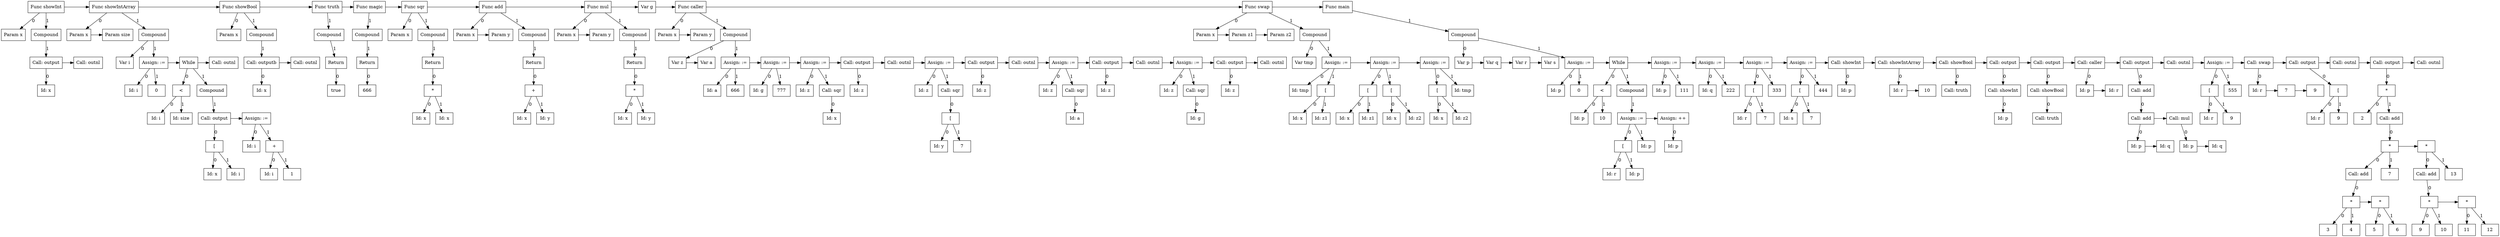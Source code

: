 digraph G {
node5 [label="Func showInt"; shape=box];
subgraph childNames_5 {
rankdir="LR"; rank="same"; ordering=out
node0 [label="Param x"; shape=box];
node4 [label="Compound"; shape=box];
}

subgraph childPtrs_5 {
rankdir="TB";
node5 -> node0 [label="0"];
node5 -> node4 [label="1"];
}

subgraph childNames_4 {
rankdir="LR"; rank="same"; ordering=out
node2 [label="Call: output"; shape=box];
}

subgraph childPtrs_4 {
rankdir="TB";
node4 -> node2 [label="1"];
}

subgraph childNames_2 {
rankdir="LR"; rank="same"; ordering=out
node1 [label="Id: x"; shape=box];
}

subgraph childPtrs_2 {
rankdir="TB";
node2 -> node1 [label="0"];
}

subgraph SibNames_2 {
rankdir="LR"; rank="same";
node2 [label="Call: output"; shape=box];
node3 [label="Call: outnl"; shape=box];
}

subgraph SibPtrs_2 {
rankdir="LR";
node2 -> node3;
}

subgraph SibNames_5 {
rankdir="LR"; rank="same";
node5 [label="Func showInt"; shape=box];
node28 [label="Func showIntArray"; shape=box];
node34 [label="Func showBool"; shape=box];
node38 [label="Func truth"; shape=box];
node42 [label="Func magic"; shape=box];
node49 [label="Func sqr"; shape=box];
node57 [label="Func add"; shape=box];
node65 [label="Func mul"; shape=box];
node66 [label="Var g"; shape=box];
node108 [label="Func caller"; shape=box];
node131 [label="Func swap"; shape=box];
node230 [label="Func main"; shape=box];
}

subgraph SibPtrs_5 {
rankdir="LR";
node5 -> node28;
node28 -> node34;
node34 -> node38;
node38 -> node42;
node42 -> node49;
node49 -> node57;
node57 -> node65;
node65 -> node66;
node66 -> node108;
node108 -> node131;
node131 -> node230;
}

subgraph childNames_28 {
rankdir="LR"; rank="same"; ordering=out
node6 [label="Param x"; shape=box];
node27 [label="Compound"; shape=box];
}

subgraph childPtrs_28 {
rankdir="TB";
node28 -> node6 [label="0"];
node28 -> node27 [label="1"];
}

subgraph SibNames_6 {
rankdir="LR"; rank="same";
node6 [label="Param x"; shape=box];
node7 [label="Param size"; shape=box];
}

subgraph SibPtrs_6 {
rankdir="LR";
node6 -> node7;
}

subgraph childNames_27 {
rankdir="LR"; rank="same"; ordering=out
node8 [label="Var i"; shape=box];
node11 [label="Assign: :="; shape=box];
}

subgraph childPtrs_27 {
rankdir="TB";
node27 -> node8 [label="0"];
node27 -> node11 [label="1"];
}

subgraph childNames_11 {
rankdir="LR"; rank="same"; ordering=out
node9 [label="Id: i"; shape=box];
node10 [label="0"; shape=box];
}

subgraph childPtrs_11 {
rankdir="TB";
node11 -> node9 [label="0"];
node11 -> node10 [label="1"];
}

subgraph SibNames_11 {
rankdir="LR"; rank="same";
node11 [label="Assign: :="; shape=box];
node25 [label="While"; shape=box];
node26 [label="Call: outnl"; shape=box];
}

subgraph SibPtrs_11 {
rankdir="LR";
node11 -> node25;
node25 -> node26;
}

subgraph childNames_25 {
rankdir="LR"; rank="same"; ordering=out
node14 [label="<"; shape=box];
node24 [label="Compound"; shape=box];
}

subgraph childPtrs_25 {
rankdir="TB";
node25 -> node14 [label="0"];
node25 -> node24 [label="1"];
}

subgraph childNames_14 {
rankdir="LR"; rank="same"; ordering=out
node12 [label="Id: i"; shape=box];
node13 [label="Id: size"; shape=box];
}

subgraph childPtrs_14 {
rankdir="TB";
node14 -> node12 [label="0"];
node14 -> node13 [label="1"];
}

subgraph childNames_24 {
rankdir="LR"; rank="same"; ordering=out
node18 [label="Call: output"; shape=box];
}

subgraph childPtrs_24 {
rankdir="TB";
node24 -> node18 [label="1"];
}

subgraph childNames_18 {
rankdir="LR"; rank="same"; ordering=out
node16 [label="["; shape=box];
}

subgraph childPtrs_18 {
rankdir="TB";
node18 -> node16 [label="0"];
}

subgraph childNames_16 {
rankdir="LR"; rank="same"; ordering=out
node17 [label="Id: x"; shape=box];
node15 [label="Id: i"; shape=box];
}

subgraph childPtrs_16 {
rankdir="TB";
node16 -> node17 [label="0"];
node16 -> node15 [label="1"];
}

subgraph SibNames_18 {
rankdir="LR"; rank="same";
node18 [label="Call: output"; shape=box];
node23 [label="Assign: :="; shape=box];
}

subgraph SibPtrs_18 {
rankdir="LR";
node18 -> node23;
}

subgraph childNames_23 {
rankdir="LR"; rank="same"; ordering=out
node19 [label="Id: i"; shape=box];
node22 [label="+"; shape=box];
}

subgraph childPtrs_23 {
rankdir="TB";
node23 -> node19 [label="0"];
node23 -> node22 [label="1"];
}

subgraph childNames_22 {
rankdir="LR"; rank="same"; ordering=out
node20 [label="Id: i"; shape=box];
node21 [label="1"; shape=box];
}

subgraph childPtrs_22 {
rankdir="TB";
node22 -> node20 [label="0"];
node22 -> node21 [label="1"];
}

subgraph childNames_34 {
rankdir="LR"; rank="same"; ordering=out
node29 [label="Param x"; shape=box];
node33 [label="Compound"; shape=box];
}

subgraph childPtrs_34 {
rankdir="TB";
node34 -> node29 [label="0"];
node34 -> node33 [label="1"];
}

subgraph childNames_33 {
rankdir="LR"; rank="same"; ordering=out
node31 [label="Call: outputb"; shape=box];
}

subgraph childPtrs_33 {
rankdir="TB";
node33 -> node31 [label="1"];
}

subgraph childNames_31 {
rankdir="LR"; rank="same"; ordering=out
node30 [label="Id: x"; shape=box];
}

subgraph childPtrs_31 {
rankdir="TB";
node31 -> node30 [label="0"];
}

subgraph SibNames_31 {
rankdir="LR"; rank="same";
node31 [label="Call: outputb"; shape=box];
node32 [label="Call: outnl"; shape=box];
}

subgraph SibPtrs_31 {
rankdir="LR";
node31 -> node32;
}

subgraph childNames_38 {
rankdir="LR"; rank="same"; ordering=out
node37 [label="Compound"; shape=box];
}

subgraph childPtrs_38 {
rankdir="TB";
node38 -> node37 [label="1"];
}

subgraph childNames_37 {
rankdir="LR"; rank="same"; ordering=out
node36 [label="Return"; shape=box];
}

subgraph childPtrs_37 {
rankdir="TB";
node37 -> node36 [label="1"];
}

subgraph childNames_36 {
rankdir="LR"; rank="same"; ordering=out
node35 [label="true"; shape=box];
}

subgraph childPtrs_36 {
rankdir="TB";
node36 -> node35 [label="0"];
}

subgraph childNames_42 {
rankdir="LR"; rank="same"; ordering=out
node41 [label="Compound"; shape=box];
}

subgraph childPtrs_42 {
rankdir="TB";
node42 -> node41 [label="1"];
}

subgraph childNames_41 {
rankdir="LR"; rank="same"; ordering=out
node40 [label="Return"; shape=box];
}

subgraph childPtrs_41 {
rankdir="TB";
node41 -> node40 [label="1"];
}

subgraph childNames_40 {
rankdir="LR"; rank="same"; ordering=out
node39 [label="666"; shape=box];
}

subgraph childPtrs_40 {
rankdir="TB";
node40 -> node39 [label="0"];
}

subgraph childNames_49 {
rankdir="LR"; rank="same"; ordering=out
node43 [label="Param x"; shape=box];
node48 [label="Compound"; shape=box];
}

subgraph childPtrs_49 {
rankdir="TB";
node49 -> node43 [label="0"];
node49 -> node48 [label="1"];
}

subgraph childNames_48 {
rankdir="LR"; rank="same"; ordering=out
node47 [label="Return"; shape=box];
}

subgraph childPtrs_48 {
rankdir="TB";
node48 -> node47 [label="1"];
}

subgraph childNames_47 {
rankdir="LR"; rank="same"; ordering=out
node46 [label="*"; shape=box];
}

subgraph childPtrs_47 {
rankdir="TB";
node47 -> node46 [label="0"];
}

subgraph childNames_46 {
rankdir="LR"; rank="same"; ordering=out
node44 [label="Id: x"; shape=box];
node45 [label="Id: x"; shape=box];
}

subgraph childPtrs_46 {
rankdir="TB";
node46 -> node44 [label="0"];
node46 -> node45 [label="1"];
}

subgraph childNames_57 {
rankdir="LR"; rank="same"; ordering=out
node50 [label="Param x"; shape=box];
node56 [label="Compound"; shape=box];
}

subgraph childPtrs_57 {
rankdir="TB";
node57 -> node50 [label="0"];
node57 -> node56 [label="1"];
}

subgraph SibNames_50 {
rankdir="LR"; rank="same";
node50 [label="Param x"; shape=box];
node51 [label="Param y"; shape=box];
}

subgraph SibPtrs_50 {
rankdir="LR";
node50 -> node51;
}

subgraph childNames_56 {
rankdir="LR"; rank="same"; ordering=out
node55 [label="Return"; shape=box];
}

subgraph childPtrs_56 {
rankdir="TB";
node56 -> node55 [label="1"];
}

subgraph childNames_55 {
rankdir="LR"; rank="same"; ordering=out
node54 [label="+"; shape=box];
}

subgraph childPtrs_55 {
rankdir="TB";
node55 -> node54 [label="0"];
}

subgraph childNames_54 {
rankdir="LR"; rank="same"; ordering=out
node52 [label="Id: x"; shape=box];
node53 [label="Id: y"; shape=box];
}

subgraph childPtrs_54 {
rankdir="TB";
node54 -> node52 [label="0"];
node54 -> node53 [label="1"];
}

subgraph childNames_65 {
rankdir="LR"; rank="same"; ordering=out
node58 [label="Param x"; shape=box];
node64 [label="Compound"; shape=box];
}

subgraph childPtrs_65 {
rankdir="TB";
node65 -> node58 [label="0"];
node65 -> node64 [label="1"];
}

subgraph SibNames_58 {
rankdir="LR"; rank="same";
node58 [label="Param x"; shape=box];
node59 [label="Param y"; shape=box];
}

subgraph SibPtrs_58 {
rankdir="LR";
node58 -> node59;
}

subgraph childNames_64 {
rankdir="LR"; rank="same"; ordering=out
node63 [label="Return"; shape=box];
}

subgraph childPtrs_64 {
rankdir="TB";
node64 -> node63 [label="1"];
}

subgraph childNames_63 {
rankdir="LR"; rank="same"; ordering=out
node62 [label="*"; shape=box];
}

subgraph childPtrs_63 {
rankdir="TB";
node63 -> node62 [label="0"];
}

subgraph childNames_62 {
rankdir="LR"; rank="same"; ordering=out
node60 [label="Id: x"; shape=box];
node61 [label="Id: y"; shape=box];
}

subgraph childPtrs_62 {
rankdir="TB";
node62 -> node60 [label="0"];
node62 -> node61 [label="1"];
}

subgraph childNames_108 {
rankdir="LR"; rank="same"; ordering=out
node67 [label="Param x"; shape=box];
node107 [label="Compound"; shape=box];
}

subgraph childPtrs_108 {
rankdir="TB";
node108 -> node67 [label="0"];
node108 -> node107 [label="1"];
}

subgraph SibNames_67 {
rankdir="LR"; rank="same";
node67 [label="Param x"; shape=box];
node68 [label="Param y"; shape=box];
}

subgraph SibPtrs_67 {
rankdir="LR";
node67 -> node68;
}

subgraph childNames_107 {
rankdir="LR"; rank="same"; ordering=out
node69 [label="Var z"; shape=box];
node73 [label="Assign: :="; shape=box];
}

subgraph childPtrs_107 {
rankdir="TB";
node107 -> node69 [label="0"];
node107 -> node73 [label="1"];
}

subgraph SibNames_69 {
rankdir="LR"; rank="same";
node69 [label="Var z"; shape=box];
node70 [label="Var a"; shape=box];
}

subgraph SibPtrs_69 {
rankdir="LR";
node69 -> node70;
}

subgraph childNames_73 {
rankdir="LR"; rank="same"; ordering=out
node71 [label="Id: a"; shape=box];
node72 [label="666"; shape=box];
}

subgraph childPtrs_73 {
rankdir="TB";
node73 -> node71 [label="0"];
node73 -> node72 [label="1"];
}

subgraph SibNames_73 {
rankdir="LR"; rank="same";
node73 [label="Assign: :="; shape=box];
node76 [label="Assign: :="; shape=box];
node80 [label="Assign: :="; shape=box];
node82 [label="Call: output"; shape=box];
node83 [label="Call: outnl"; shape=box];
node89 [label="Assign: :="; shape=box];
node91 [label="Call: output"; shape=box];
node92 [label="Call: outnl"; shape=box];
node96 [label="Assign: :="; shape=box];
node98 [label="Call: output"; shape=box];
node99 [label="Call: outnl"; shape=box];
node103 [label="Assign: :="; shape=box];
node105 [label="Call: output"; shape=box];
node106 [label="Call: outnl"; shape=box];
}

subgraph SibPtrs_73 {
rankdir="LR";
node73 -> node76;
node76 -> node80;
node80 -> node82;
node82 -> node83;
node83 -> node89;
node89 -> node91;
node91 -> node92;
node92 -> node96;
node96 -> node98;
node98 -> node99;
node99 -> node103;
node103 -> node105;
node105 -> node106;
}

subgraph childNames_76 {
rankdir="LR"; rank="same"; ordering=out
node74 [label="Id: g"; shape=box];
node75 [label="777"; shape=box];
}

subgraph childPtrs_76 {
rankdir="TB";
node76 -> node74 [label="0"];
node76 -> node75 [label="1"];
}

subgraph childNames_80 {
rankdir="LR"; rank="same"; ordering=out
node77 [label="Id: z"; shape=box];
node79 [label="Call: sqr"; shape=box];
}

subgraph childPtrs_80 {
rankdir="TB";
node80 -> node77 [label="0"];
node80 -> node79 [label="1"];
}

subgraph childNames_79 {
rankdir="LR"; rank="same"; ordering=out
node78 [label="Id: x"; shape=box];
}

subgraph childPtrs_79 {
rankdir="TB";
node79 -> node78 [label="0"];
}

subgraph childNames_82 {
rankdir="LR"; rank="same"; ordering=out
node81 [label="Id: z"; shape=box];
}

subgraph childPtrs_82 {
rankdir="TB";
node82 -> node81 [label="0"];
}

subgraph childNames_89 {
rankdir="LR"; rank="same"; ordering=out
node84 [label="Id: z"; shape=box];
node88 [label="Call: sqr"; shape=box];
}

subgraph childPtrs_89 {
rankdir="TB";
node89 -> node84 [label="0"];
node89 -> node88 [label="1"];
}

subgraph childNames_88 {
rankdir="LR"; rank="same"; ordering=out
node86 [label="["; shape=box];
}

subgraph childPtrs_88 {
rankdir="TB";
node88 -> node86 [label="0"];
}

subgraph childNames_86 {
rankdir="LR"; rank="same"; ordering=out
node87 [label="Id: y"; shape=box];
node85 [label="7"; shape=box];
}

subgraph childPtrs_86 {
rankdir="TB";
node86 -> node87 [label="0"];
node86 -> node85 [label="1"];
}

subgraph childNames_91 {
rankdir="LR"; rank="same"; ordering=out
node90 [label="Id: z"; shape=box];
}

subgraph childPtrs_91 {
rankdir="TB";
node91 -> node90 [label="0"];
}

subgraph childNames_96 {
rankdir="LR"; rank="same"; ordering=out
node93 [label="Id: z"; shape=box];
node95 [label="Call: sqr"; shape=box];
}

subgraph childPtrs_96 {
rankdir="TB";
node96 -> node93 [label="0"];
node96 -> node95 [label="1"];
}

subgraph childNames_95 {
rankdir="LR"; rank="same"; ordering=out
node94 [label="Id: a"; shape=box];
}

subgraph childPtrs_95 {
rankdir="TB";
node95 -> node94 [label="0"];
}

subgraph childNames_98 {
rankdir="LR"; rank="same"; ordering=out
node97 [label="Id: z"; shape=box];
}

subgraph childPtrs_98 {
rankdir="TB";
node98 -> node97 [label="0"];
}

subgraph childNames_103 {
rankdir="LR"; rank="same"; ordering=out
node100 [label="Id: z"; shape=box];
node102 [label="Call: sqr"; shape=box];
}

subgraph childPtrs_103 {
rankdir="TB";
node103 -> node100 [label="0"];
node103 -> node102 [label="1"];
}

subgraph childNames_102 {
rankdir="LR"; rank="same"; ordering=out
node101 [label="Id: g"; shape=box];
}

subgraph childPtrs_102 {
rankdir="TB";
node102 -> node101 [label="0"];
}

subgraph childNames_105 {
rankdir="LR"; rank="same"; ordering=out
node104 [label="Id: z"; shape=box];
}

subgraph childPtrs_105 {
rankdir="TB";
node105 -> node104 [label="0"];
}

subgraph childNames_131 {
rankdir="LR"; rank="same"; ordering=out
node109 [label="Param x"; shape=box];
node130 [label="Compound"; shape=box];
}

subgraph childPtrs_131 {
rankdir="TB";
node131 -> node109 [label="0"];
node131 -> node130 [label="1"];
}

subgraph SibNames_109 {
rankdir="LR"; rank="same";
node109 [label="Param x"; shape=box];
node110 [label="Param z1"; shape=box];
node111 [label="Param z2"; shape=box];
}

subgraph SibPtrs_109 {
rankdir="LR";
node109 -> node110;
node110 -> node111;
}

subgraph childNames_130 {
rankdir="LR"; rank="same"; ordering=out
node112 [label="Var tmp"; shape=box];
node117 [label="Assign: :="; shape=box];
}

subgraph childPtrs_130 {
rankdir="TB";
node130 -> node112 [label="0"];
node130 -> node117 [label="1"];
}

subgraph childNames_117 {
rankdir="LR"; rank="same"; ordering=out
node113 [label="Id: tmp"; shape=box];
node115 [label="["; shape=box];
}

subgraph childPtrs_117 {
rankdir="TB";
node117 -> node113 [label="0"];
node117 -> node115 [label="1"];
}

subgraph childNames_115 {
rankdir="LR"; rank="same"; ordering=out
node116 [label="Id: x"; shape=box];
node114 [label="Id: z1"; shape=box];
}

subgraph childPtrs_115 {
rankdir="TB";
node115 -> node116 [label="0"];
node115 -> node114 [label="1"];
}

subgraph SibNames_117 {
rankdir="LR"; rank="same";
node117 [label="Assign: :="; shape=box];
node124 [label="Assign: :="; shape=box];
node129 [label="Assign: :="; shape=box];
}

subgraph SibPtrs_117 {
rankdir="LR";
node117 -> node124;
node124 -> node129;
}

subgraph childNames_124 {
rankdir="LR"; rank="same"; ordering=out
node119 [label="["; shape=box];
node122 [label="["; shape=box];
}

subgraph childPtrs_124 {
rankdir="TB";
node124 -> node119 [label="0"];
node124 -> node122 [label="1"];
}

subgraph childNames_119 {
rankdir="LR"; rank="same"; ordering=out
node120 [label="Id: x"; shape=box];
node118 [label="Id: z1"; shape=box];
}

subgraph childPtrs_119 {
rankdir="TB";
node119 -> node120 [label="0"];
node119 -> node118 [label="1"];
}

subgraph childNames_122 {
rankdir="LR"; rank="same"; ordering=out
node123 [label="Id: x"; shape=box];
node121 [label="Id: z2"; shape=box];
}

subgraph childPtrs_122 {
rankdir="TB";
node122 -> node123 [label="0"];
node122 -> node121 [label="1"];
}

subgraph childNames_129 {
rankdir="LR"; rank="same"; ordering=out
node126 [label="["; shape=box];
node128 [label="Id: tmp"; shape=box];
}

subgraph childPtrs_129 {
rankdir="TB";
node129 -> node126 [label="0"];
node129 -> node128 [label="1"];
}

subgraph childNames_126 {
rankdir="LR"; rank="same"; ordering=out
node127 [label="Id: x"; shape=box];
node125 [label="Id: z2"; shape=box];
}

subgraph childPtrs_126 {
rankdir="TB";
node126 -> node127 [label="0"];
node126 -> node125 [label="1"];
}

subgraph childNames_230 {
rankdir="LR"; rank="same"; ordering=out
node229 [label="Compound"; shape=box];
}

subgraph childPtrs_230 {
rankdir="TB";
node230 -> node229 [label="1"];
}

subgraph childNames_229 {
rankdir="LR"; rank="same"; ordering=out
node132 [label="Var p"; shape=box];
node138 [label="Assign: :="; shape=box];
}

subgraph childPtrs_229 {
rankdir="TB";
node229 -> node132 [label="0"];
node229 -> node138 [label="1"];
}

subgraph SibNames_132 {
rankdir="LR"; rank="same";
node132 [label="Var p"; shape=box];
node133 [label="Var q"; shape=box];
node134 [label="Var r"; shape=box];
node135 [label="Var s"; shape=box];
}

subgraph SibPtrs_132 {
rankdir="LR";
node132 -> node133;
node133 -> node134;
node134 -> node135;
}

subgraph childNames_138 {
rankdir="LR"; rank="same"; ordering=out
node136 [label="Id: p"; shape=box];
node137 [label="0"; shape=box];
}

subgraph childPtrs_138 {
rankdir="TB";
node138 -> node136 [label="0"];
node138 -> node137 [label="1"];
}

subgraph SibNames_138 {
rankdir="LR"; rank="same";
node138 [label="Assign: :="; shape=box];
node150 [label="While"; shape=box];
node153 [label="Assign: :="; shape=box];
node156 [label="Assign: :="; shape=box];
node161 [label="Assign: :="; shape=box];
node166 [label="Assign: :="; shape=box];
node168 [label="Call: showInt"; shape=box];
node171 [label="Call: showIntArray"; shape=box];
node173 [label="Call: showBool"; shape=box];
node176 [label="Call: output"; shape=box];
node179 [label="Call: output"; shape=box];
node182 [label="Call: caller"; shape=box];
node190 [label="Call: output"; shape=box];
node191 [label="Call: outnl"; shape=box];
node196 [label="Assign: :="; shape=box];
node200 [label="Call: swap"; shape=box];
node204 [label="Call: output"; shape=box];
node205 [label="Call: outnl"; shape=box];
node227 [label="Call: output"; shape=box];
node228 [label="Call: outnl"; shape=box];
}

subgraph SibPtrs_138 {
rankdir="LR";
node138 -> node150;
node150 -> node153;
node153 -> node156;
node156 -> node161;
node161 -> node166;
node166 -> node168;
node168 -> node171;
node171 -> node173;
node173 -> node176;
node176 -> node179;
node179 -> node182;
node182 -> node190;
node190 -> node191;
node191 -> node196;
node196 -> node200;
node200 -> node204;
node204 -> node205;
node205 -> node227;
node227 -> node228;
}

subgraph childNames_150 {
rankdir="LR"; rank="same"; ordering=out
node141 [label="<"; shape=box];
node149 [label="Compound"; shape=box];
}

subgraph childPtrs_150 {
rankdir="TB";
node150 -> node141 [label="0"];
node150 -> node149 [label="1"];
}

subgraph childNames_141 {
rankdir="LR"; rank="same"; ordering=out
node139 [label="Id: p"; shape=box];
node140 [label="10"; shape=box];
}

subgraph childPtrs_141 {
rankdir="TB";
node141 -> node139 [label="0"];
node141 -> node140 [label="1"];
}

subgraph childNames_149 {
rankdir="LR"; rank="same"; ordering=out
node146 [label="Assign: :="; shape=box];
}

subgraph childPtrs_149 {
rankdir="TB";
node149 -> node146 [label="1"];
}

subgraph childNames_146 {
rankdir="LR"; rank="same"; ordering=out
node143 [label="["; shape=box];
node145 [label="Id: p"; shape=box];
}

subgraph childPtrs_146 {
rankdir="TB";
node146 -> node143 [label="0"];
node146 -> node145 [label="1"];
}

subgraph childNames_143 {
rankdir="LR"; rank="same"; ordering=out
node144 [label="Id: r"; shape=box];
node142 [label="Id: p"; shape=box];
}

subgraph childPtrs_143 {
rankdir="TB";
node143 -> node144 [label="0"];
node143 -> node142 [label="1"];
}

subgraph SibNames_146 {
rankdir="LR"; rank="same";
node146 [label="Assign: :="; shape=box];
node148 [label="Assign: ++"; shape=box];
}

subgraph SibPtrs_146 {
rankdir="LR";
node146 -> node148;
}

subgraph childNames_148 {
rankdir="LR"; rank="same"; ordering=out
node147 [label="Id: p"; shape=box];
}

subgraph childPtrs_148 {
rankdir="TB";
node148 -> node147 [label="0"];
}

subgraph childNames_153 {
rankdir="LR"; rank="same"; ordering=out
node151 [label="Id: p"; shape=box];
node152 [label="111"; shape=box];
}

subgraph childPtrs_153 {
rankdir="TB";
node153 -> node151 [label="0"];
node153 -> node152 [label="1"];
}

subgraph childNames_156 {
rankdir="LR"; rank="same"; ordering=out
node154 [label="Id: q"; shape=box];
node155 [label="222"; shape=box];
}

subgraph childPtrs_156 {
rankdir="TB";
node156 -> node154 [label="0"];
node156 -> node155 [label="1"];
}

subgraph childNames_161 {
rankdir="LR"; rank="same"; ordering=out
node158 [label="["; shape=box];
node160 [label="333"; shape=box];
}

subgraph childPtrs_161 {
rankdir="TB";
node161 -> node158 [label="0"];
node161 -> node160 [label="1"];
}

subgraph childNames_158 {
rankdir="LR"; rank="same"; ordering=out
node159 [label="Id: r"; shape=box];
node157 [label="7"; shape=box];
}

subgraph childPtrs_158 {
rankdir="TB";
node158 -> node159 [label="0"];
node158 -> node157 [label="1"];
}

subgraph childNames_166 {
rankdir="LR"; rank="same"; ordering=out
node163 [label="["; shape=box];
node165 [label="444"; shape=box];
}

subgraph childPtrs_166 {
rankdir="TB";
node166 -> node163 [label="0"];
node166 -> node165 [label="1"];
}

subgraph childNames_163 {
rankdir="LR"; rank="same"; ordering=out
node164 [label="Id: s"; shape=box];
node162 [label="7"; shape=box];
}

subgraph childPtrs_163 {
rankdir="TB";
node163 -> node164 [label="0"];
node163 -> node162 [label="1"];
}

subgraph childNames_168 {
rankdir="LR"; rank="same"; ordering=out
node167 [label="Id: p"; shape=box];
}

subgraph childPtrs_168 {
rankdir="TB";
node168 -> node167 [label="0"];
}

subgraph childNames_171 {
rankdir="LR"; rank="same"; ordering=out
node169 [label="Id: r"; shape=box];
}

subgraph childPtrs_171 {
rankdir="TB";
node171 -> node169 [label="0"];
}

subgraph SibNames_169 {
rankdir="LR"; rank="same";
node169 [label="Id: r"; shape=box];
node170 [label="10"; shape=box];
}

subgraph SibPtrs_169 {
rankdir="LR";
node169 -> node170;
}

subgraph childNames_173 {
rankdir="LR"; rank="same"; ordering=out
node172 [label="Call: truth"; shape=box];
}

subgraph childPtrs_173 {
rankdir="TB";
node173 -> node172 [label="0"];
}

subgraph childNames_176 {
rankdir="LR"; rank="same"; ordering=out
node175 [label="Call: showInt"; shape=box];
}

subgraph childPtrs_176 {
rankdir="TB";
node176 -> node175 [label="0"];
}

subgraph childNames_175 {
rankdir="LR"; rank="same"; ordering=out
node174 [label="Id: p"; shape=box];
}

subgraph childPtrs_175 {
rankdir="TB";
node175 -> node174 [label="0"];
}

subgraph childNames_179 {
rankdir="LR"; rank="same"; ordering=out
node178 [label="Call: showBool"; shape=box];
}

subgraph childPtrs_179 {
rankdir="TB";
node179 -> node178 [label="0"];
}

subgraph childNames_178 {
rankdir="LR"; rank="same"; ordering=out
node177 [label="Call: truth"; shape=box];
}

subgraph childPtrs_178 {
rankdir="TB";
node178 -> node177 [label="0"];
}

subgraph childNames_182 {
rankdir="LR"; rank="same"; ordering=out
node180 [label="Id: p"; shape=box];
}

subgraph childPtrs_182 {
rankdir="TB";
node182 -> node180 [label="0"];
}

subgraph SibNames_180 {
rankdir="LR"; rank="same";
node180 [label="Id: p"; shape=box];
node181 [label="Id: r"; shape=box];
}

subgraph SibPtrs_180 {
rankdir="LR";
node180 -> node181;
}

subgraph childNames_190 {
rankdir="LR"; rank="same"; ordering=out
node189 [label="Call: add"; shape=box];
}

subgraph childPtrs_190 {
rankdir="TB";
node190 -> node189 [label="0"];
}

subgraph childNames_189 {
rankdir="LR"; rank="same"; ordering=out
node185 [label="Call: add"; shape=box];
}

subgraph childPtrs_189 {
rankdir="TB";
node189 -> node185 [label="0"];
}

subgraph childNames_185 {
rankdir="LR"; rank="same"; ordering=out
node183 [label="Id: p"; shape=box];
}

subgraph childPtrs_185 {
rankdir="TB";
node185 -> node183 [label="0"];
}

subgraph SibNames_183 {
rankdir="LR"; rank="same";
node183 [label="Id: p"; shape=box];
node184 [label="Id: q"; shape=box];
}

subgraph SibPtrs_183 {
rankdir="LR";
node183 -> node184;
}

subgraph SibNames_185 {
rankdir="LR"; rank="same";
node185 [label="Call: add"; shape=box];
node188 [label="Call: mul"; shape=box];
}

subgraph SibPtrs_185 {
rankdir="LR";
node185 -> node188;
}

subgraph childNames_188 {
rankdir="LR"; rank="same"; ordering=out
node186 [label="Id: p"; shape=box];
}

subgraph childPtrs_188 {
rankdir="TB";
node188 -> node186 [label="0"];
}

subgraph SibNames_186 {
rankdir="LR"; rank="same";
node186 [label="Id: p"; shape=box];
node187 [label="Id: q"; shape=box];
}

subgraph SibPtrs_186 {
rankdir="LR";
node186 -> node187;
}

subgraph childNames_196 {
rankdir="LR"; rank="same"; ordering=out
node193 [label="["; shape=box];
node195 [label="555"; shape=box];
}

subgraph childPtrs_196 {
rankdir="TB";
node196 -> node193 [label="0"];
node196 -> node195 [label="1"];
}

subgraph childNames_193 {
rankdir="LR"; rank="same"; ordering=out
node194 [label="Id: r"; shape=box];
node192 [label="9"; shape=box];
}

subgraph childPtrs_193 {
rankdir="TB";
node193 -> node194 [label="0"];
node193 -> node192 [label="1"];
}

subgraph childNames_200 {
rankdir="LR"; rank="same"; ordering=out
node197 [label="Id: r"; shape=box];
}

subgraph childPtrs_200 {
rankdir="TB";
node200 -> node197 [label="0"];
}

subgraph SibNames_197 {
rankdir="LR"; rank="same";
node197 [label="Id: r"; shape=box];
node198 [label="7"; shape=box];
node199 [label="9"; shape=box];
}

subgraph SibPtrs_197 {
rankdir="LR";
node197 -> node198;
node198 -> node199;
}

subgraph childNames_204 {
rankdir="LR"; rank="same"; ordering=out
node202 [label="["; shape=box];
}

subgraph childPtrs_204 {
rankdir="TB";
node204 -> node202 [label="0"];
}

subgraph childNames_202 {
rankdir="LR"; rank="same"; ordering=out
node203 [label="Id: r"; shape=box];
node201 [label="9"; shape=box];
}

subgraph childPtrs_202 {
rankdir="TB";
node202 -> node203 [label="0"];
node202 -> node201 [label="1"];
}

subgraph childNames_227 {
rankdir="LR"; rank="same"; ordering=out
node226 [label="*"; shape=box];
}

subgraph childPtrs_227 {
rankdir="TB";
node227 -> node226 [label="0"];
}

subgraph childNames_226 {
rankdir="LR"; rank="same"; ordering=out
node206 [label="2"; shape=box];
node225 [label="Call: add"; shape=box];
}

subgraph childPtrs_226 {
rankdir="TB";
node226 -> node206 [label="0"];
node226 -> node225 [label="1"];
}

subgraph childNames_225 {
rankdir="LR"; rank="same"; ordering=out
node215 [label="*"; shape=box];
}

subgraph childPtrs_225 {
rankdir="TB";
node225 -> node215 [label="0"];
}

subgraph childNames_215 {
rankdir="LR"; rank="same"; ordering=out
node213 [label="Call: add"; shape=box];
node214 [label="7"; shape=box];
}

subgraph childPtrs_215 {
rankdir="TB";
node215 -> node213 [label="0"];
node215 -> node214 [label="1"];
}

subgraph childNames_213 {
rankdir="LR"; rank="same"; ordering=out
node209 [label="*"; shape=box];
}

subgraph childPtrs_213 {
rankdir="TB";
node213 -> node209 [label="0"];
}

subgraph childNames_209 {
rankdir="LR"; rank="same"; ordering=out
node207 [label="3"; shape=box];
node208 [label="4"; shape=box];
}

subgraph childPtrs_209 {
rankdir="TB";
node209 -> node207 [label="0"];
node209 -> node208 [label="1"];
}

subgraph SibNames_209 {
rankdir="LR"; rank="same";
node209 [label="*"; shape=box];
node212 [label="*"; shape=box];
}

subgraph SibPtrs_209 {
rankdir="LR";
node209 -> node212;
}

subgraph childNames_212 {
rankdir="LR"; rank="same"; ordering=out
node210 [label="5"; shape=box];
node211 [label="6"; shape=box];
}

subgraph childPtrs_212 {
rankdir="TB";
node212 -> node210 [label="0"];
node212 -> node211 [label="1"];
}

subgraph SibNames_215 {
rankdir="LR"; rank="same";
node215 [label="*"; shape=box];
node224 [label="*"; shape=box];
}

subgraph SibPtrs_215 {
rankdir="LR";
node215 -> node224;
}

subgraph childNames_224 {
rankdir="LR"; rank="same"; ordering=out
node222 [label="Call: add"; shape=box];
node223 [label="13"; shape=box];
}

subgraph childPtrs_224 {
rankdir="TB";
node224 -> node222 [label="0"];
node224 -> node223 [label="1"];
}

subgraph childNames_222 {
rankdir="LR"; rank="same"; ordering=out
node218 [label="*"; shape=box];
}

subgraph childPtrs_222 {
rankdir="TB";
node222 -> node218 [label="0"];
}

subgraph childNames_218 {
rankdir="LR"; rank="same"; ordering=out
node216 [label="9"; shape=box];
node217 [label="10"; shape=box];
}

subgraph childPtrs_218 {
rankdir="TB";
node218 -> node216 [label="0"];
node218 -> node217 [label="1"];
}

subgraph SibNames_218 {
rankdir="LR"; rank="same";
node218 [label="*"; shape=box];
node221 [label="*"; shape=box];
}

subgraph SibPtrs_218 {
rankdir="LR";
node218 -> node221;
}

subgraph childNames_221 {
rankdir="LR"; rank="same"; ordering=out
node219 [label="11"; shape=box];
node220 [label="12"; shape=box];
}

subgraph childPtrs_221 {
rankdir="TB";
node221 -> node219 [label="0"];
node221 -> node220 [label="1"];
}

}
